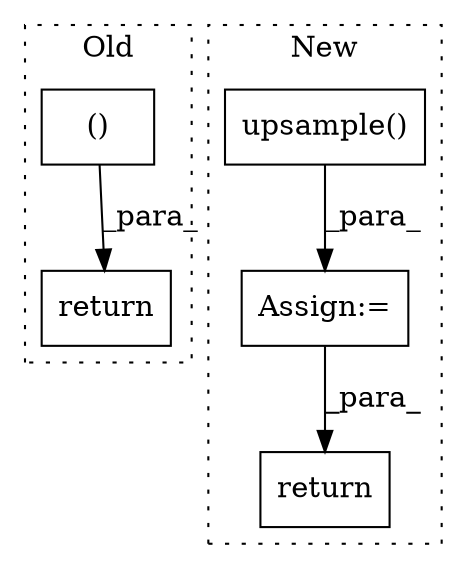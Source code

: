 digraph G {
subgraph cluster0 {
1 [label="return" a="93" s="3355" l="7" shape="box"];
5 [label="()" a="54" s="3363" l="5" shape="box"];
label = "Old";
style="dotted";
}
subgraph cluster1 {
2 [label="upsample()" a="75" s="2976,3007" l="14,1" shape="box"];
3 [label="Assign:=" a="68" s="2973" l="3" shape="box"];
4 [label="return" a="93" s="3316" l="7" shape="box"];
label = "New";
style="dotted";
}
2 -> 3 [label="_para_"];
3 -> 4 [label="_para_"];
5 -> 1 [label="_para_"];
}